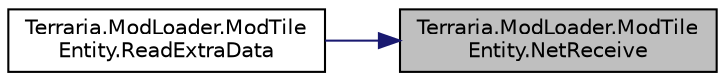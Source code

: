 digraph "Terraria.ModLoader.ModTileEntity.NetReceive"
{
 // LATEX_PDF_SIZE
  edge [fontname="Helvetica",fontsize="10",labelfontname="Helvetica",labelfontsize="10"];
  node [fontname="Helvetica",fontsize="10",shape=record];
  rankdir="RL";
  Node1 [label="Terraria.ModLoader.ModTile\lEntity.NetReceive",height=0.2,width=0.4,color="black", fillcolor="grey75", style="filled", fontcolor="black",tooltip="Receives the data sent in the NetSend hook. Called on MP Client when receiving tile data (!..."];
  Node1 -> Node2 [dir="back",color="midnightblue",fontsize="10",style="solid",fontname="Helvetica"];
  Node2 [label="Terraria.ModLoader.ModTile\lEntity.ReadExtraData",height=0.2,width=0.4,color="black", fillcolor="white", style="filled",URL="$class_terraria_1_1_mod_loader_1_1_mod_tile_entity.html#a06a5aa10176d1bf7720a056d93f6381e",tooltip="Don't use this. It is included only for completion's sake."];
}
